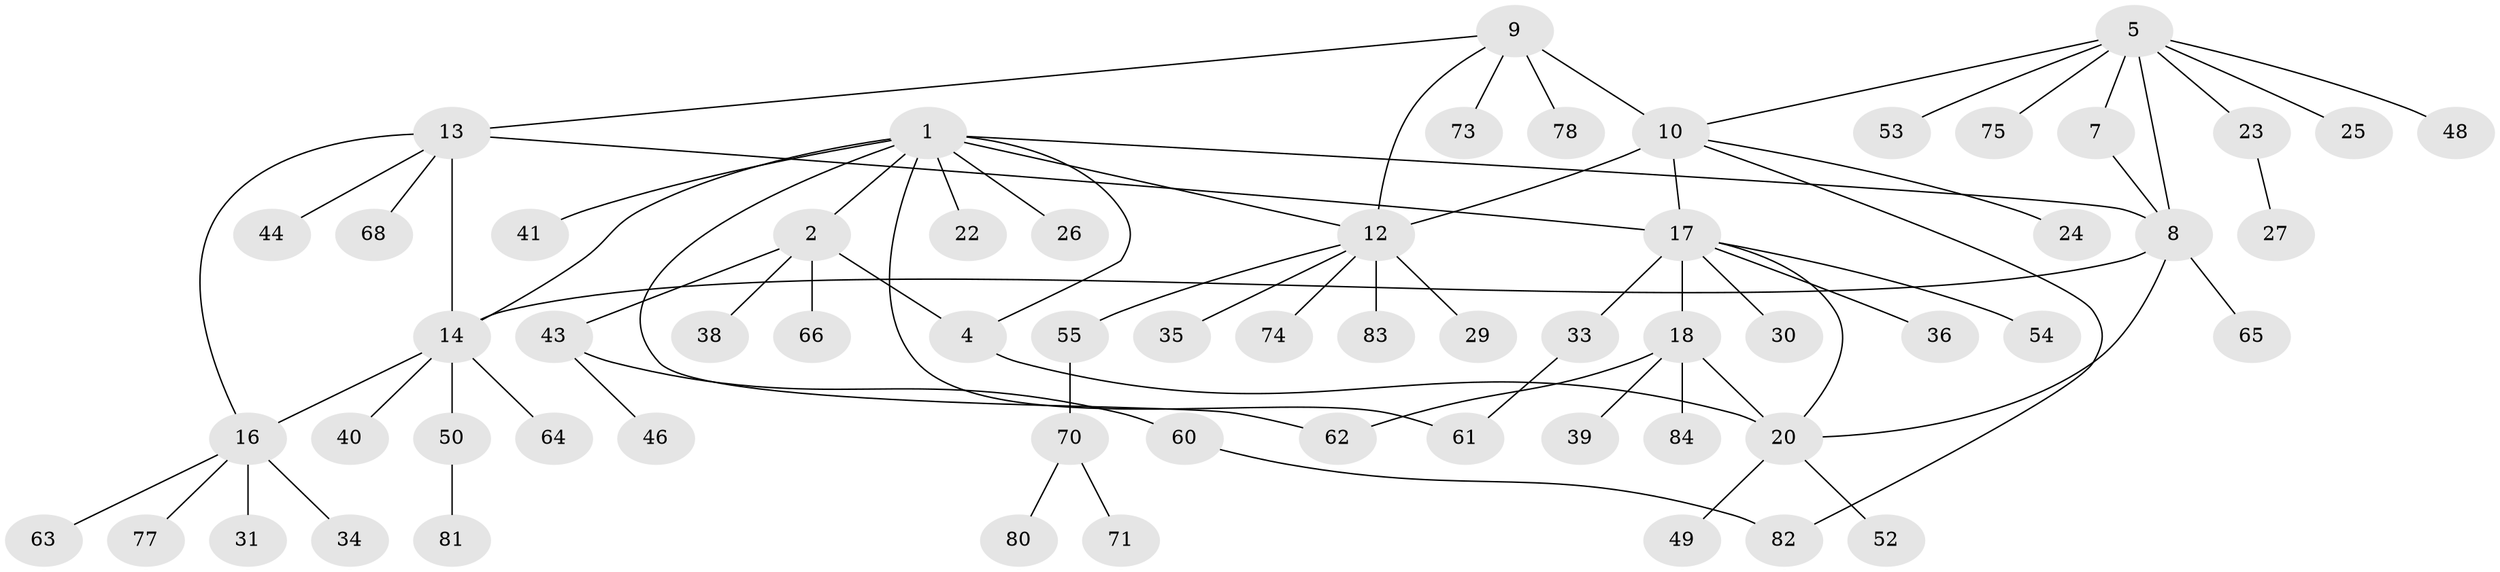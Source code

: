 // Generated by graph-tools (version 1.1) at 2025/52/02/27/25 19:52:15]
// undirected, 62 vertices, 75 edges
graph export_dot {
graph [start="1"]
  node [color=gray90,style=filled];
  1 [super="+3"];
  2;
  4 [super="+32"];
  5 [super="+6"];
  7 [super="+56"];
  8 [super="+42"];
  9 [super="+51"];
  10 [super="+11"];
  12 [super="+21"];
  13 [super="+59"];
  14 [super="+15"];
  16 [super="+72"];
  17 [super="+37"];
  18 [super="+19"];
  20 [super="+28"];
  22;
  23;
  24;
  25 [super="+47"];
  26;
  27;
  29 [super="+58"];
  30;
  31;
  33;
  34;
  35;
  36;
  38 [super="+67"];
  39 [super="+79"];
  40;
  41 [super="+45"];
  43 [super="+57"];
  44;
  46;
  48;
  49;
  50;
  52;
  53;
  54;
  55;
  60 [super="+69"];
  61;
  62;
  63;
  64;
  65;
  66;
  68;
  70 [super="+76"];
  71;
  73;
  74;
  75;
  77 [super="+85"];
  78;
  80;
  81;
  82;
  83;
  84;
  1 -- 2 [weight=2];
  1 -- 4 [weight=2];
  1 -- 14;
  1 -- 22;
  1 -- 62;
  1 -- 8;
  1 -- 41;
  1 -- 12;
  1 -- 26;
  1 -- 61;
  2 -- 4;
  2 -- 38;
  2 -- 43;
  2 -- 66;
  4 -- 20;
  5 -- 7 [weight=2];
  5 -- 8 [weight=2];
  5 -- 48;
  5 -- 75;
  5 -- 53;
  5 -- 23;
  5 -- 25;
  5 -- 10;
  7 -- 8;
  8 -- 14;
  8 -- 20;
  8 -- 65;
  9 -- 10 [weight=2];
  9 -- 12;
  9 -- 13;
  9 -- 73;
  9 -- 78;
  10 -- 12 [weight=2];
  10 -- 17;
  10 -- 82;
  10 -- 24;
  12 -- 29;
  12 -- 35;
  12 -- 55;
  12 -- 74;
  12 -- 83;
  13 -- 14 [weight=2];
  13 -- 16;
  13 -- 17;
  13 -- 44;
  13 -- 68;
  14 -- 16 [weight=2];
  14 -- 64;
  14 -- 50;
  14 -- 40;
  16 -- 31;
  16 -- 34;
  16 -- 63;
  16 -- 77;
  17 -- 18 [weight=2];
  17 -- 20;
  17 -- 30;
  17 -- 33;
  17 -- 36;
  17 -- 54;
  18 -- 20 [weight=2];
  18 -- 84;
  18 -- 39;
  18 -- 62;
  20 -- 49;
  20 -- 52;
  23 -- 27;
  33 -- 61;
  43 -- 46;
  43 -- 60;
  50 -- 81;
  55 -- 70;
  60 -- 82;
  70 -- 71;
  70 -- 80;
}
